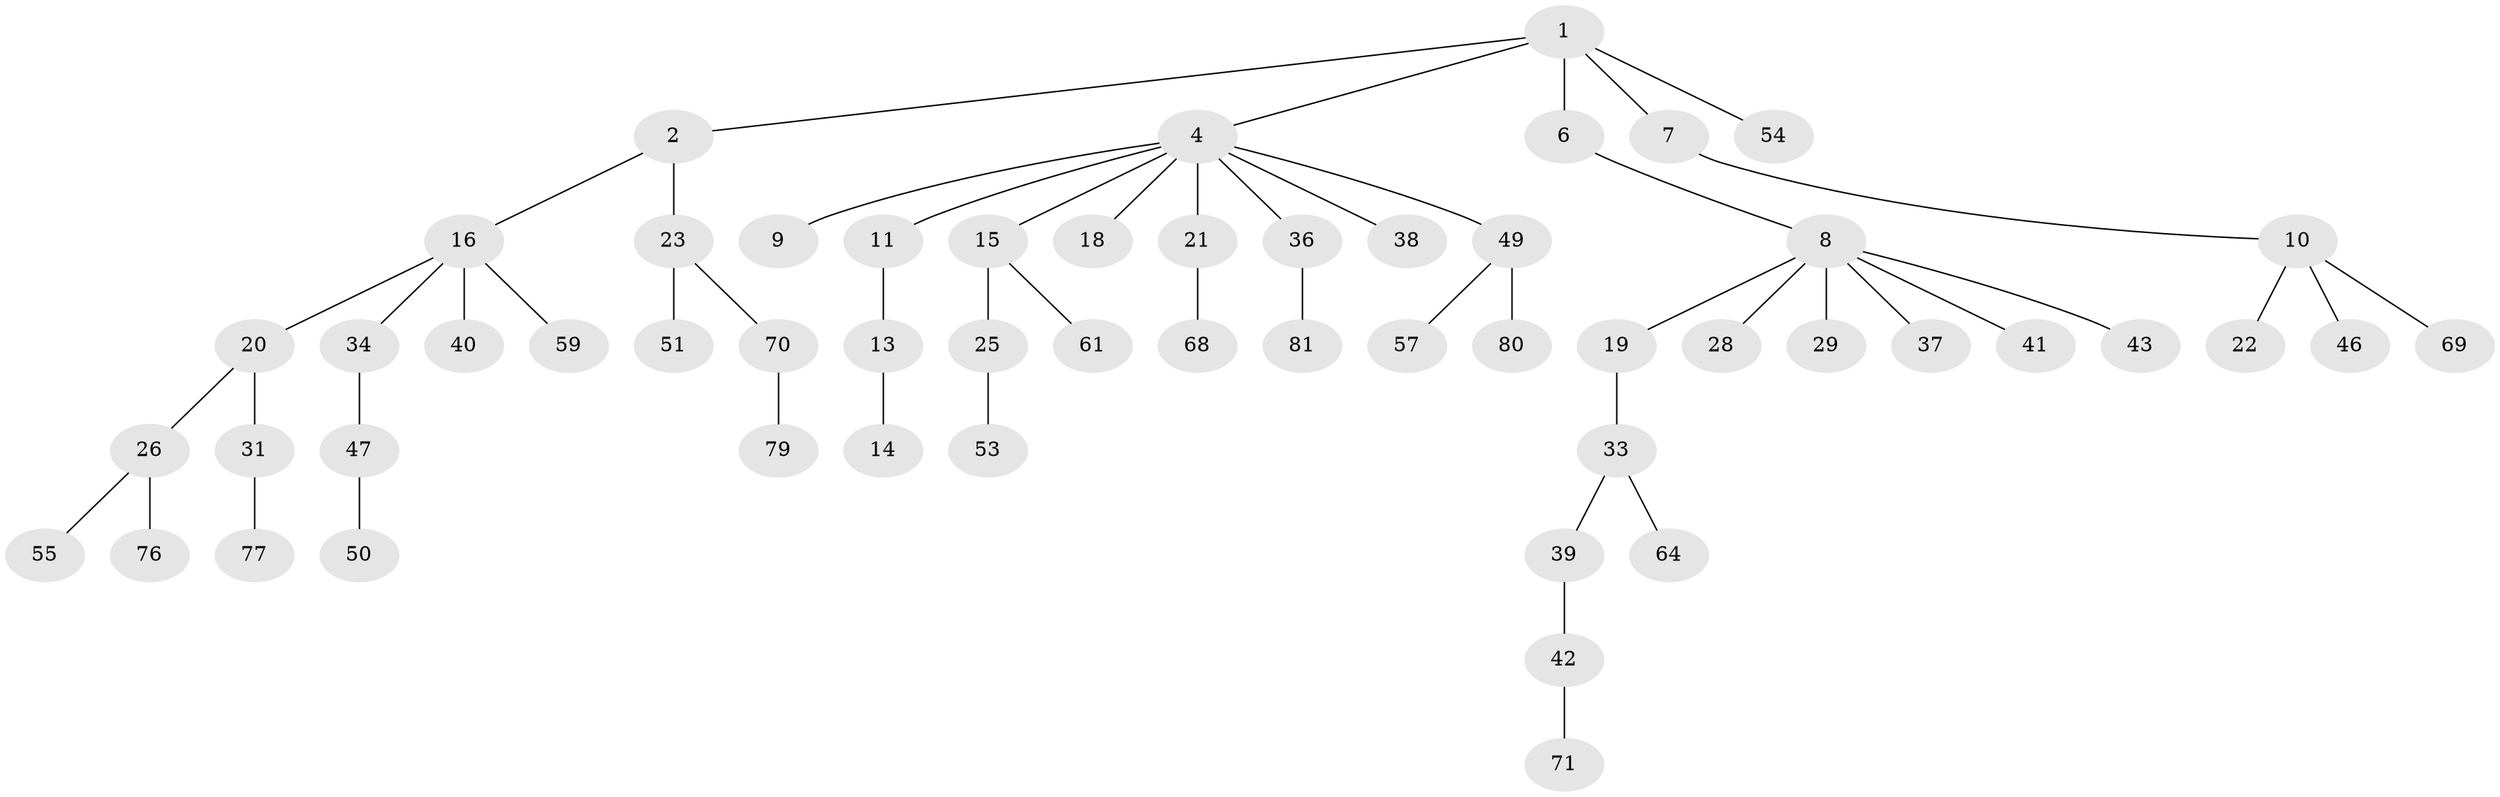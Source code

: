 // Generated by graph-tools (version 1.1) at 2025/52/02/27/25 19:52:10]
// undirected, 55 vertices, 54 edges
graph export_dot {
graph [start="1"]
  node [color=gray90,style=filled];
  1 [super="+3"];
  2 [super="+30"];
  4 [super="+5"];
  6 [super="+72"];
  7;
  8 [super="+12"];
  9;
  10 [super="+35"];
  11 [super="+83"];
  13 [super="+63"];
  14 [super="+24"];
  15 [super="+82"];
  16 [super="+17"];
  18;
  19;
  20;
  21 [super="+44"];
  22;
  23 [super="+32"];
  25 [super="+27"];
  26 [super="+65"];
  28;
  29;
  31 [super="+60"];
  33 [super="+52"];
  34 [super="+45"];
  36 [super="+62"];
  37 [super="+66"];
  38;
  39;
  40;
  41 [super="+56"];
  42 [super="+48"];
  43;
  46 [super="+73"];
  47;
  49 [super="+67"];
  50 [super="+75"];
  51;
  53;
  54;
  55 [super="+58"];
  57 [super="+78"];
  59;
  61 [super="+74"];
  64;
  68;
  69;
  70;
  71;
  76;
  77;
  79;
  80;
  81;
  1 -- 2;
  1 -- 4;
  1 -- 6;
  1 -- 54;
  1 -- 7;
  2 -- 16;
  2 -- 23;
  4 -- 21;
  4 -- 49;
  4 -- 18;
  4 -- 36;
  4 -- 38;
  4 -- 9;
  4 -- 11;
  4 -- 15;
  6 -- 8;
  7 -- 10;
  8 -- 19;
  8 -- 29;
  8 -- 43;
  8 -- 41;
  8 -- 28;
  8 -- 37;
  10 -- 22;
  10 -- 46;
  10 -- 69;
  11 -- 13;
  13 -- 14;
  15 -- 25;
  15 -- 61;
  16 -- 20;
  16 -- 40;
  16 -- 59;
  16 -- 34;
  19 -- 33;
  20 -- 26;
  20 -- 31;
  21 -- 68;
  23 -- 51;
  23 -- 70;
  25 -- 53;
  26 -- 55;
  26 -- 76;
  31 -- 77;
  33 -- 39;
  33 -- 64;
  34 -- 47;
  36 -- 81;
  39 -- 42;
  42 -- 71;
  47 -- 50;
  49 -- 57;
  49 -- 80;
  70 -- 79;
}

